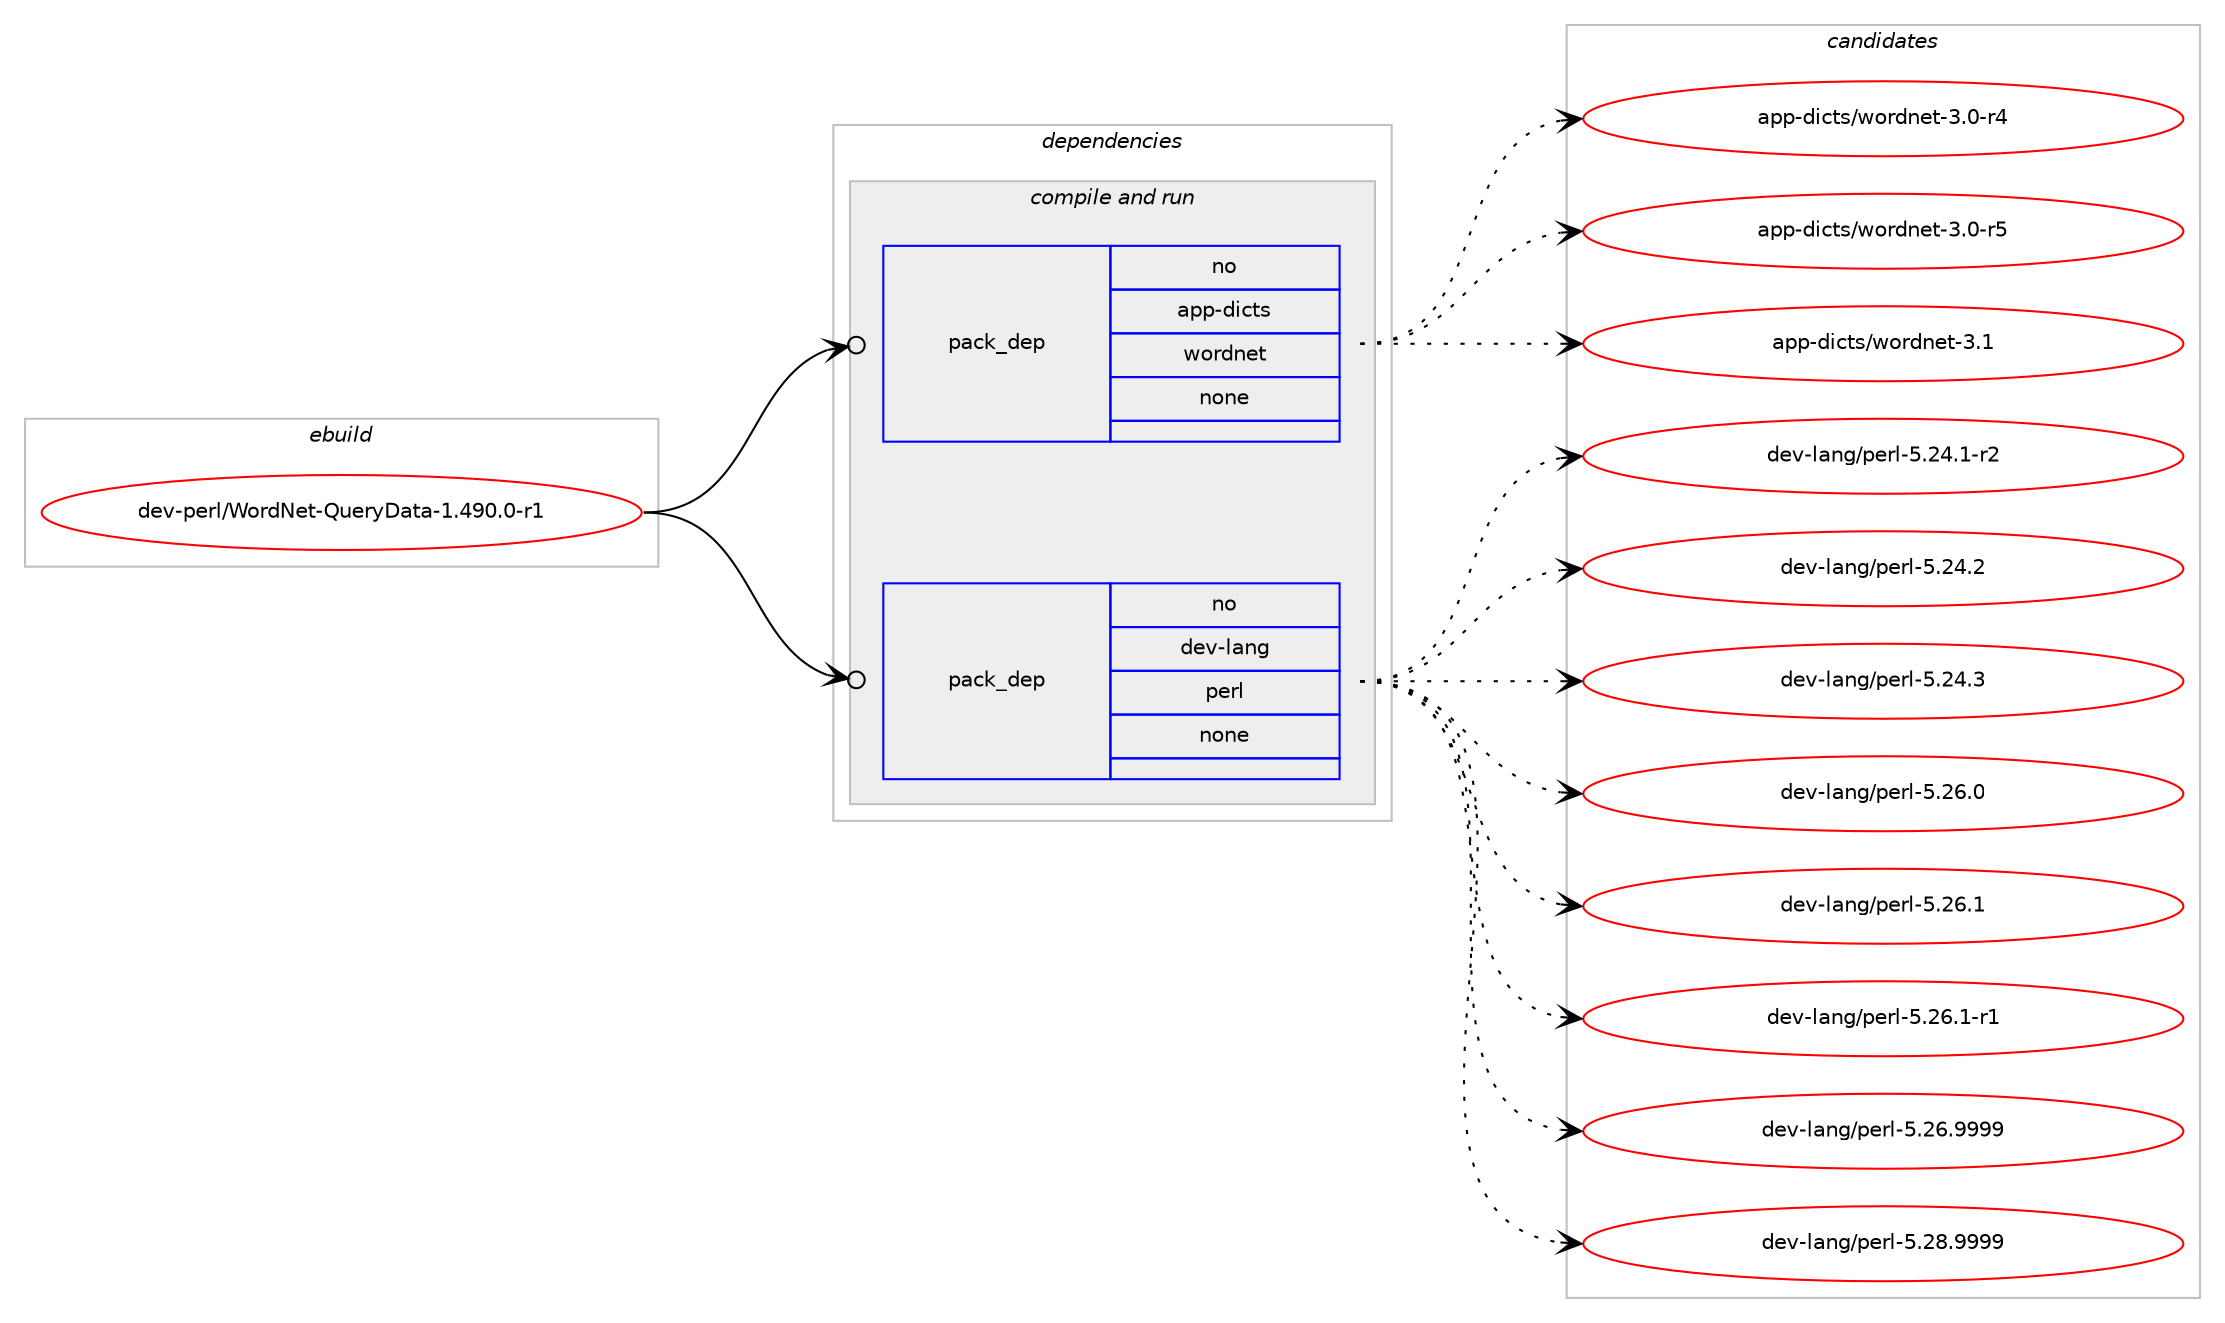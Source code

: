 digraph prolog {

# *************
# Graph options
# *************

newrank=true;
concentrate=true;
compound=true;
graph [rankdir=LR,fontname=Helvetica,fontsize=10,ranksep=1.5];#, ranksep=2.5, nodesep=0.2];
edge  [arrowhead=vee];
node  [fontname=Helvetica,fontsize=10];

# **********
# The ebuild
# **********

subgraph cluster_leftcol {
color=gray;
rank=same;
label=<<i>ebuild</i>>;
id [label="dev-perl/WordNet-QueryData-1.490.0-r1", color=red, width=4, href="../dev-perl/WordNet-QueryData-1.490.0-r1.svg"];
}

# ****************
# The dependencies
# ****************

subgraph cluster_midcol {
color=gray;
label=<<i>dependencies</i>>;
subgraph cluster_compile {
fillcolor="#eeeeee";
style=filled;
label=<<i>compile</i>>;
}
subgraph cluster_compileandrun {
fillcolor="#eeeeee";
style=filled;
label=<<i>compile and run</i>>;
subgraph pack108669 {
dependency140589 [label=<<TABLE BORDER="0" CELLBORDER="1" CELLSPACING="0" CELLPADDING="4" WIDTH="220"><TR><TD ROWSPAN="6" CELLPADDING="30">pack_dep</TD></TR><TR><TD WIDTH="110">no</TD></TR><TR><TD>app-dicts</TD></TR><TR><TD>wordnet</TD></TR><TR><TD>none</TD></TR><TR><TD></TD></TR></TABLE>>, shape=none, color=blue];
}
id:e -> dependency140589:w [weight=20,style="solid",arrowhead="odotvee"];
subgraph pack108670 {
dependency140590 [label=<<TABLE BORDER="0" CELLBORDER="1" CELLSPACING="0" CELLPADDING="4" WIDTH="220"><TR><TD ROWSPAN="6" CELLPADDING="30">pack_dep</TD></TR><TR><TD WIDTH="110">no</TD></TR><TR><TD>dev-lang</TD></TR><TR><TD>perl</TD></TR><TR><TD>none</TD></TR><TR><TD></TD></TR></TABLE>>, shape=none, color=blue];
}
id:e -> dependency140590:w [weight=20,style="solid",arrowhead="odotvee"];
}
subgraph cluster_run {
fillcolor="#eeeeee";
style=filled;
label=<<i>run</i>>;
}
}

# **************
# The candidates
# **************

subgraph cluster_choices {
rank=same;
color=gray;
label=<<i>candidates</i>>;

subgraph choice108669 {
color=black;
nodesep=1;
choice97112112451001059911611547119111114100110101116455146484511452 [label="app-dicts/wordnet-3.0-r4", color=red, width=4,href="../app-dicts/wordnet-3.0-r4.svg"];
choice97112112451001059911611547119111114100110101116455146484511453 [label="app-dicts/wordnet-3.0-r5", color=red, width=4,href="../app-dicts/wordnet-3.0-r5.svg"];
choice9711211245100105991161154711911111410011010111645514649 [label="app-dicts/wordnet-3.1", color=red, width=4,href="../app-dicts/wordnet-3.1.svg"];
dependency140589:e -> choice97112112451001059911611547119111114100110101116455146484511452:w [style=dotted,weight="100"];
dependency140589:e -> choice97112112451001059911611547119111114100110101116455146484511453:w [style=dotted,weight="100"];
dependency140589:e -> choice9711211245100105991161154711911111410011010111645514649:w [style=dotted,weight="100"];
}
subgraph choice108670 {
color=black;
nodesep=1;
choice100101118451089711010347112101114108455346505246494511450 [label="dev-lang/perl-5.24.1-r2", color=red, width=4,href="../dev-lang/perl-5.24.1-r2.svg"];
choice10010111845108971101034711210111410845534650524650 [label="dev-lang/perl-5.24.2", color=red, width=4,href="../dev-lang/perl-5.24.2.svg"];
choice10010111845108971101034711210111410845534650524651 [label="dev-lang/perl-5.24.3", color=red, width=4,href="../dev-lang/perl-5.24.3.svg"];
choice10010111845108971101034711210111410845534650544648 [label="dev-lang/perl-5.26.0", color=red, width=4,href="../dev-lang/perl-5.26.0.svg"];
choice10010111845108971101034711210111410845534650544649 [label="dev-lang/perl-5.26.1", color=red, width=4,href="../dev-lang/perl-5.26.1.svg"];
choice100101118451089711010347112101114108455346505446494511449 [label="dev-lang/perl-5.26.1-r1", color=red, width=4,href="../dev-lang/perl-5.26.1-r1.svg"];
choice10010111845108971101034711210111410845534650544657575757 [label="dev-lang/perl-5.26.9999", color=red, width=4,href="../dev-lang/perl-5.26.9999.svg"];
choice10010111845108971101034711210111410845534650564657575757 [label="dev-lang/perl-5.28.9999", color=red, width=4,href="../dev-lang/perl-5.28.9999.svg"];
dependency140590:e -> choice100101118451089711010347112101114108455346505246494511450:w [style=dotted,weight="100"];
dependency140590:e -> choice10010111845108971101034711210111410845534650524650:w [style=dotted,weight="100"];
dependency140590:e -> choice10010111845108971101034711210111410845534650524651:w [style=dotted,weight="100"];
dependency140590:e -> choice10010111845108971101034711210111410845534650544648:w [style=dotted,weight="100"];
dependency140590:e -> choice10010111845108971101034711210111410845534650544649:w [style=dotted,weight="100"];
dependency140590:e -> choice100101118451089711010347112101114108455346505446494511449:w [style=dotted,weight="100"];
dependency140590:e -> choice10010111845108971101034711210111410845534650544657575757:w [style=dotted,weight="100"];
dependency140590:e -> choice10010111845108971101034711210111410845534650564657575757:w [style=dotted,weight="100"];
}
}

}
